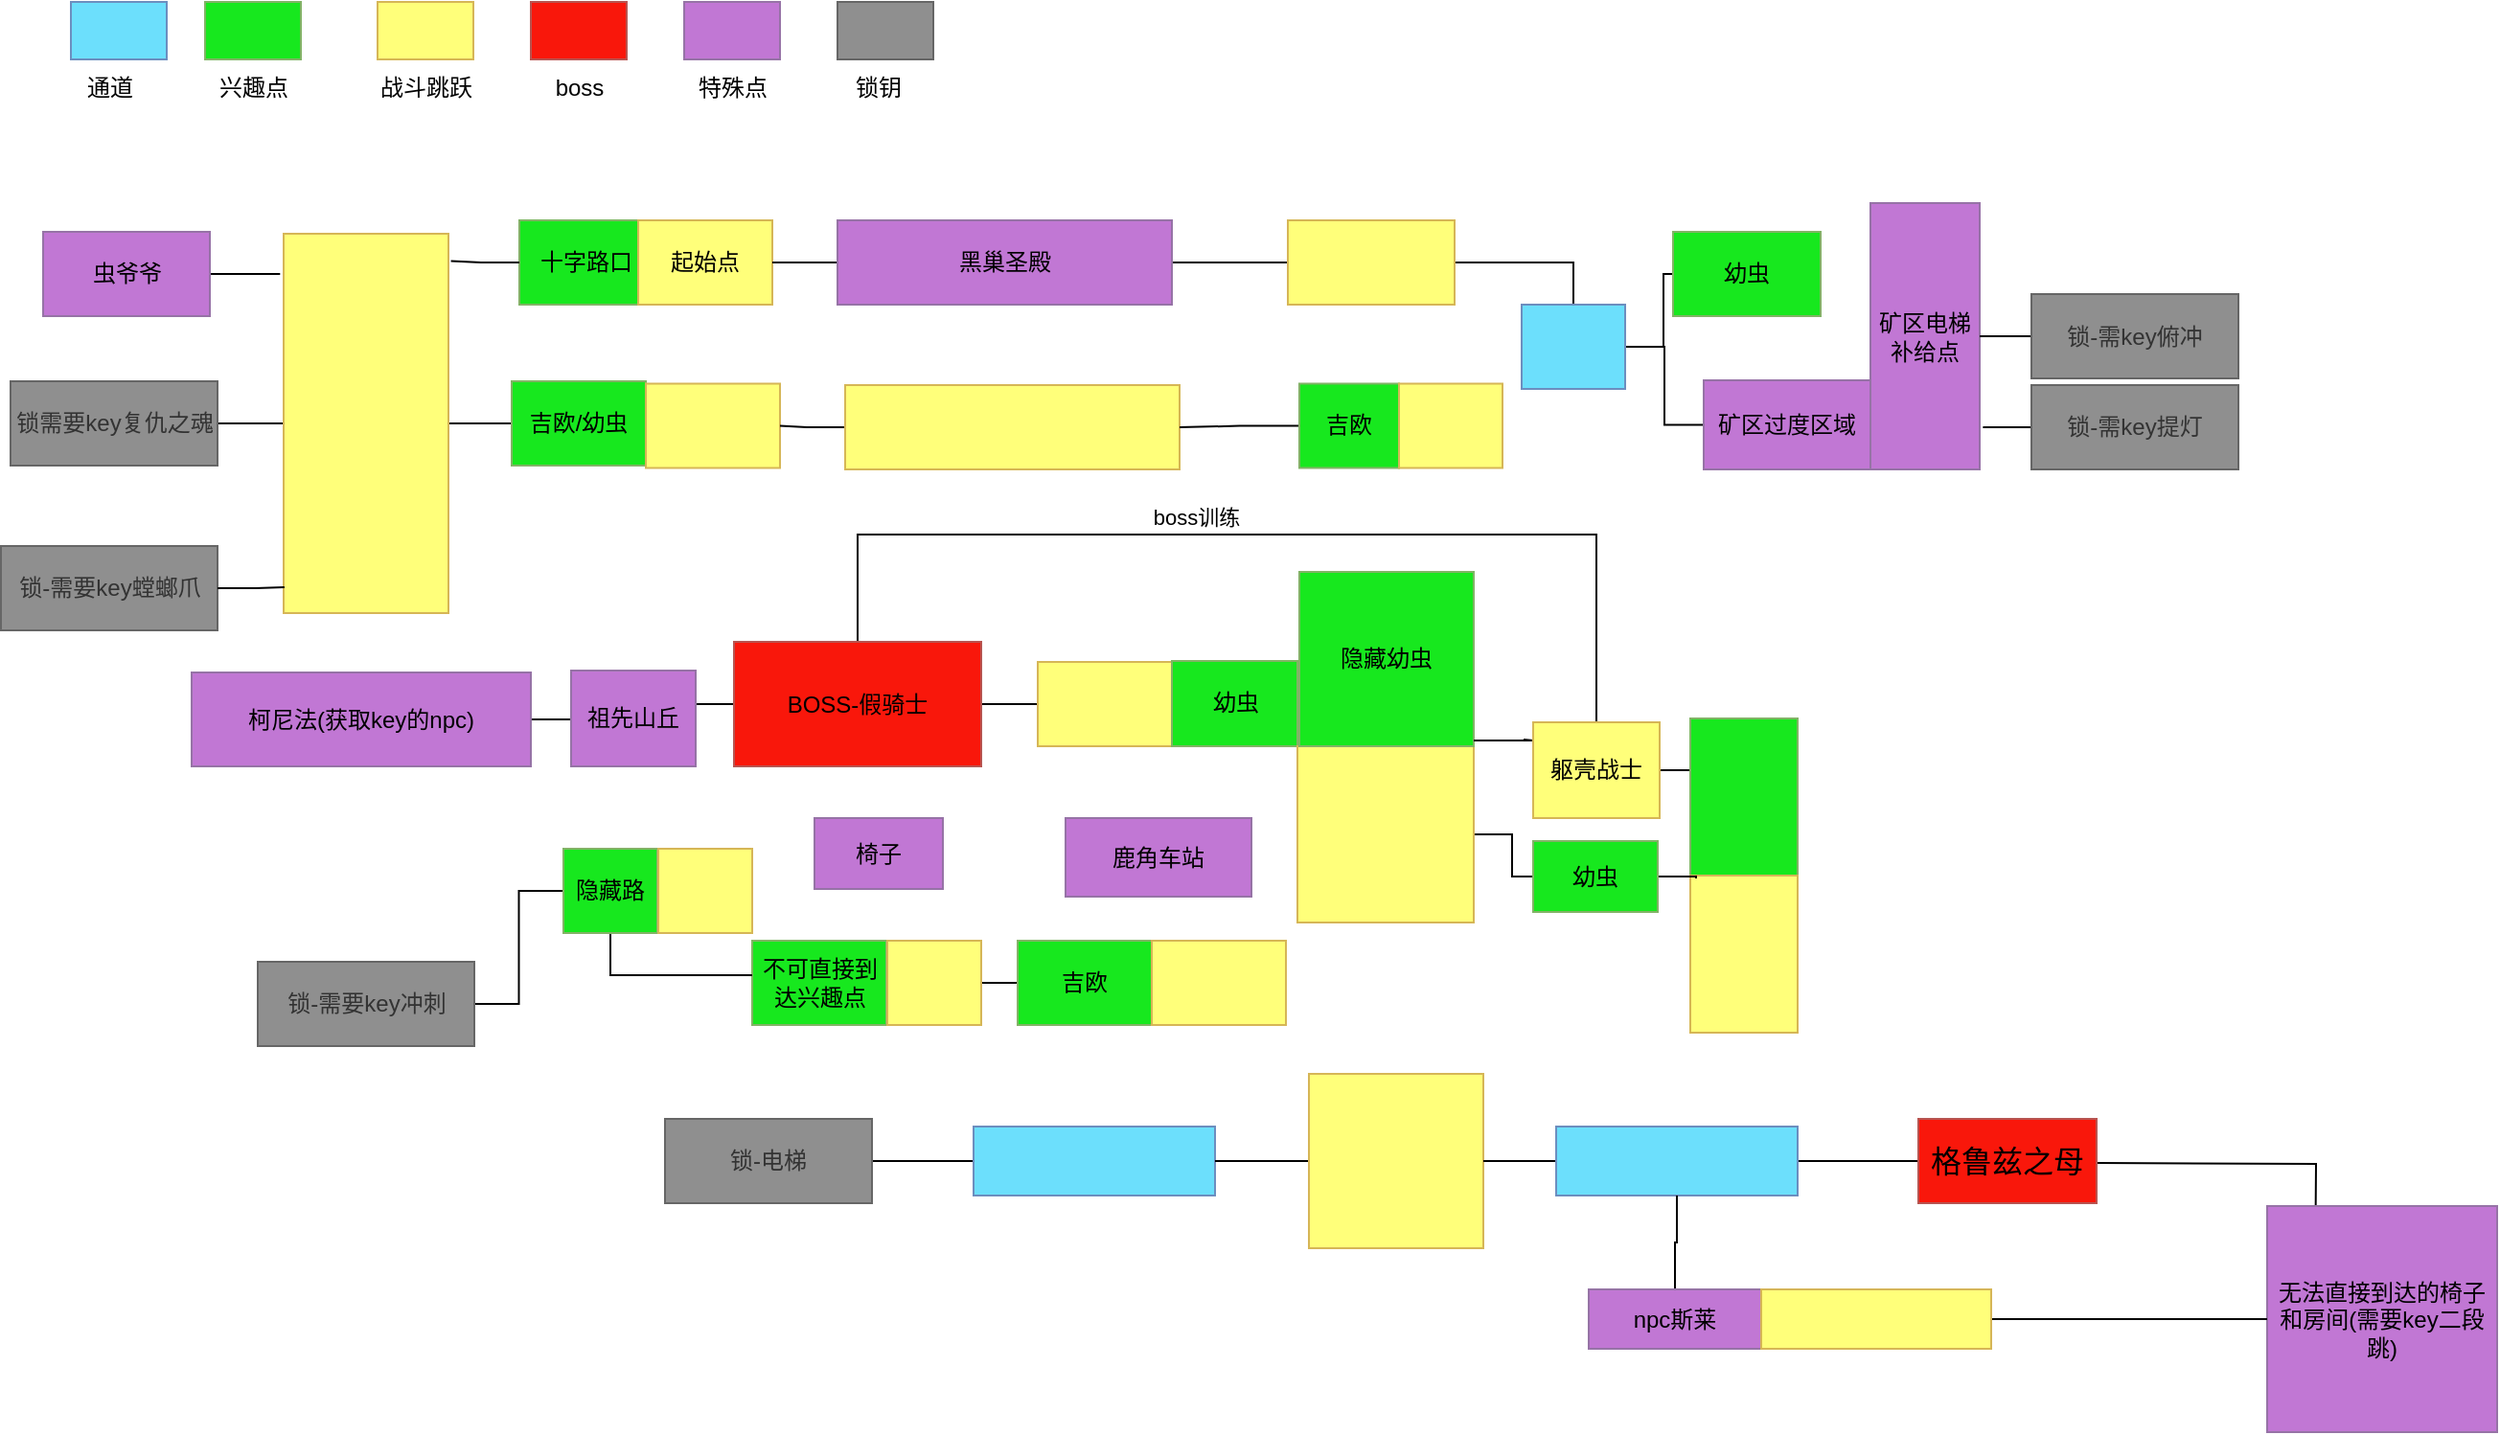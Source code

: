 <mxfile version="24.5.3" type="device">
  <diagram name="第 1 页" id="XqdTn-BS1oZzw3xToPve">
    <mxGraphModel dx="1750" dy="1048" grid="0" gridSize="10" guides="1" tooltips="1" connect="1" arrows="1" fold="1" page="0" pageScale="1" pageWidth="827" pageHeight="1169" math="0" shadow="0">
      <root>
        <mxCell id="0" />
        <mxCell id="1" parent="0" />
        <mxCell id="wIroXeuuvphgeR8rDGmP-1" value="" style="rounded=0;whiteSpace=wrap;html=1;fillColor=#6CDFFC;strokeColor=#6c8ebf;" parent="1" vertex="1">
          <mxGeometry x="60" y="100" width="50" height="30" as="geometry" />
        </mxCell>
        <mxCell id="wIroXeuuvphgeR8rDGmP-2" value="" style="rounded=0;whiteSpace=wrap;html=1;fillColor=#17E81E;strokeColor=#82b366;align=center;verticalAlign=middle;fontFamily=Helvetica;fontSize=12;fontColor=default;" parent="1" vertex="1">
          <mxGeometry x="130" y="100" width="50" height="30" as="geometry" />
        </mxCell>
        <mxCell id="wIroXeuuvphgeR8rDGmP-3" value="" style="rounded=0;whiteSpace=wrap;html=1;fillColor=#FFFF7A;strokeColor=#d6b656;" parent="1" vertex="1">
          <mxGeometry x="220" y="100" width="50" height="30" as="geometry" />
        </mxCell>
        <mxCell id="wIroXeuuvphgeR8rDGmP-6" value="" style="rounded=0;whiteSpace=wrap;html=1;fillColor=#f9170b;strokeColor=#b85450;" parent="1" vertex="1">
          <mxGeometry x="300" y="100" width="50" height="30" as="geometry" />
        </mxCell>
        <mxCell id="wIroXeuuvphgeR8rDGmP-7" value="" style="rounded=0;whiteSpace=wrap;html=1;fillColor=#C177D4;strokeColor=#9673a6;" parent="1" vertex="1">
          <mxGeometry x="380" y="100" width="50" height="30" as="geometry" />
        </mxCell>
        <mxCell id="wIroXeuuvphgeR8rDGmP-11" value="通道" style="text;html=1;align=center;verticalAlign=middle;resizable=0;points=[];autosize=1;strokeColor=none;fillColor=none;" parent="1" vertex="1">
          <mxGeometry x="60" y="130" width="40" height="30" as="geometry" />
        </mxCell>
        <mxCell id="wIroXeuuvphgeR8rDGmP-12" value="兴趣点" style="text;html=1;align=center;verticalAlign=middle;resizable=0;points=[];autosize=1;strokeColor=none;fillColor=none;" parent="1" vertex="1">
          <mxGeometry x="130" y="130" width="50" height="30" as="geometry" />
        </mxCell>
        <mxCell id="wIroXeuuvphgeR8rDGmP-21" value="战斗跳跃" style="text;html=1;align=center;verticalAlign=middle;resizable=0;points=[];autosize=1;strokeColor=none;fillColor=none;" parent="1" vertex="1">
          <mxGeometry x="210" y="130" width="70" height="30" as="geometry" />
        </mxCell>
        <mxCell id="wIroXeuuvphgeR8rDGmP-22" value="boss" style="text;html=1;align=center;verticalAlign=middle;resizable=0;points=[];autosize=1;strokeColor=none;fillColor=none;" parent="1" vertex="1">
          <mxGeometry x="305" y="130" width="40" height="30" as="geometry" />
        </mxCell>
        <mxCell id="wIroXeuuvphgeR8rDGmP-23" value="特殊点" style="text;html=1;align=center;verticalAlign=middle;resizable=0;points=[];autosize=1;strokeColor=none;fillColor=none;" parent="1" vertex="1">
          <mxGeometry x="380" y="130" width="50" height="30" as="geometry" />
        </mxCell>
        <mxCell id="wIroXeuuvphgeR8rDGmP-97" style="edgeStyle=orthogonalEdgeStyle;rounded=0;orthogonalLoop=1;jettySize=auto;html=1;endArrow=none;endFill=0;" parent="1" source="wIroXeuuvphgeR8rDGmP-24" edge="1">
          <mxGeometry relative="1" as="geometry">
            <mxPoint x="169.143" y="242" as="targetPoint" />
          </mxGeometry>
        </mxCell>
        <mxCell id="wIroXeuuvphgeR8rDGmP-24" value="虫爷爷" style="rounded=0;whiteSpace=wrap;html=1;strokeColor=#9673a6;align=center;verticalAlign=middle;fontFamily=Helvetica;fontSize=12;fontColor=default;fillColor=#C177D4;" parent="1" vertex="1">
          <mxGeometry x="45.5" y="220" width="87" height="44" as="geometry" />
        </mxCell>
        <mxCell id="wIroXeuuvphgeR8rDGmP-106" value="" style="edgeStyle=orthogonalEdgeStyle;rounded=0;orthogonalLoop=1;jettySize=auto;html=1;strokeColor=default;align=center;verticalAlign=middle;fontFamily=Helvetica;fontSize=11;fontColor=default;labelBackgroundColor=default;endArrow=none;endFill=0;" parent="1" source="wIroXeuuvphgeR8rDGmP-25" target="wIroXeuuvphgeR8rDGmP-74" edge="1">
          <mxGeometry relative="1" as="geometry" />
        </mxCell>
        <mxCell id="wIroXeuuvphgeR8rDGmP-25" value="锁需要key复仇之魂" style="rounded=0;whiteSpace=wrap;html=1;strokeColor=#666666;align=center;verticalAlign=middle;fontFamily=Helvetica;fontSize=12;fontColor=#333333;fillColor=#8F8F8F;" parent="1" vertex="1">
          <mxGeometry x="28.5" y="298" width="108" height="44" as="geometry" />
        </mxCell>
        <mxCell id="wIroXeuuvphgeR8rDGmP-26" value="锁-需要key螳螂爪" style="rounded=0;whiteSpace=wrap;html=1;strokeColor=#666666;align=center;verticalAlign=middle;fontFamily=Helvetica;fontSize=12;fontColor=#333333;fillColor=#8F8F8F;" parent="1" vertex="1">
          <mxGeometry x="23.5" y="384" width="113" height="44" as="geometry" />
        </mxCell>
        <mxCell id="wIroXeuuvphgeR8rDGmP-30" value="十字路口" style="rounded=0;whiteSpace=wrap;html=1;strokeColor=#82b366;align=center;verticalAlign=middle;fontFamily=Helvetica;fontSize=12;fontColor=default;fillColor=#17E81E;" parent="1" vertex="1">
          <mxGeometry x="294" y="214" width="70" height="44" as="geometry" />
        </mxCell>
        <mxCell id="wIroXeuuvphgeR8rDGmP-31" value="起始点" style="rounded=0;whiteSpace=wrap;html=1;strokeColor=#d6b656;align=center;verticalAlign=middle;fontFamily=Helvetica;fontSize=12;fontColor=default;fillColor=#FFFF7A;" parent="1" vertex="1">
          <mxGeometry x="356" y="214" width="70" height="44" as="geometry" />
        </mxCell>
        <mxCell id="wIroXeuuvphgeR8rDGmP-109" value="" style="edgeStyle=orthogonalEdgeStyle;rounded=0;orthogonalLoop=1;jettySize=auto;html=1;strokeColor=default;align=center;verticalAlign=middle;fontFamily=Helvetica;fontSize=11;fontColor=default;labelBackgroundColor=default;endArrow=none;endFill=0;" parent="1" source="wIroXeuuvphgeR8rDGmP-32" target="wIroXeuuvphgeR8rDGmP-74" edge="1">
          <mxGeometry relative="1" as="geometry" />
        </mxCell>
        <mxCell id="wIroXeuuvphgeR8rDGmP-32" value="吉欧/幼虫" style="rounded=0;whiteSpace=wrap;html=1;strokeColor=#82b366;align=center;verticalAlign=middle;fontFamily=Helvetica;fontSize=12;fontColor=default;fillColor=#17E81E;" parent="1" vertex="1">
          <mxGeometry x="290" y="298" width="70" height="44" as="geometry" />
        </mxCell>
        <mxCell id="wIroXeuuvphgeR8rDGmP-33" value="" style="rounded=0;whiteSpace=wrap;html=1;strokeColor=#d6b656;align=center;verticalAlign=middle;fontFamily=Helvetica;fontSize=12;fontColor=default;fillColor=#FFFF7A;" parent="1" vertex="1">
          <mxGeometry x="360" y="299.25" width="70" height="44" as="geometry" />
        </mxCell>
        <mxCell id="wIroXeuuvphgeR8rDGmP-34" value="不可直接到达兴趣点" style="rounded=0;whiteSpace=wrap;html=1;strokeColor=#82b366;align=center;verticalAlign=middle;fontFamily=Helvetica;fontSize=12;fontColor=default;fillColor=#17E81E;" parent="1" vertex="1">
          <mxGeometry x="415.5" y="590" width="70" height="44" as="geometry" />
        </mxCell>
        <mxCell id="wIroXeuuvphgeR8rDGmP-116" value="" style="edgeStyle=orthogonalEdgeStyle;rounded=0;orthogonalLoop=1;jettySize=auto;html=1;strokeColor=default;align=center;verticalAlign=middle;fontFamily=Helvetica;fontSize=11;fontColor=default;labelBackgroundColor=default;endArrow=none;endFill=0;" parent="1" source="wIroXeuuvphgeR8rDGmP-35" target="wIroXeuuvphgeR8rDGmP-37" edge="1">
          <mxGeometry relative="1" as="geometry" />
        </mxCell>
        <mxCell id="wIroXeuuvphgeR8rDGmP-35" value="" style="rounded=0;whiteSpace=wrap;html=1;strokeColor=#d6b656;align=center;verticalAlign=middle;fontFamily=Helvetica;fontSize=12;fontColor=default;fillColor=#FFFF7A;" parent="1" vertex="1">
          <mxGeometry x="486" y="590" width="49" height="44" as="geometry" />
        </mxCell>
        <mxCell id="wIroXeuuvphgeR8rDGmP-36" value="吉欧" style="rounded=0;whiteSpace=wrap;html=1;strokeColor=#82b366;align=center;verticalAlign=middle;fontFamily=Helvetica;fontSize=12;fontColor=default;fillColor=#17E81E;" parent="1" vertex="1">
          <mxGeometry x="554" y="590" width="70" height="44" as="geometry" />
        </mxCell>
        <mxCell id="wIroXeuuvphgeR8rDGmP-37" value="" style="rounded=0;whiteSpace=wrap;html=1;strokeColor=#d6b656;align=center;verticalAlign=middle;fontFamily=Helvetica;fontSize=12;fontColor=default;fillColor=#FFFF7A;" parent="1" vertex="1">
          <mxGeometry x="624" y="590" width="70" height="44" as="geometry" />
        </mxCell>
        <mxCell id="wIroXeuuvphgeR8rDGmP-113" value="" style="edgeStyle=orthogonalEdgeStyle;rounded=0;orthogonalLoop=1;jettySize=auto;html=1;strokeColor=default;align=center;verticalAlign=middle;fontFamily=Helvetica;fontSize=11;fontColor=default;labelBackgroundColor=default;endArrow=none;endFill=0;" parent="1" source="wIroXeuuvphgeR8rDGmP-38" target="wIroXeuuvphgeR8rDGmP-55" edge="1">
          <mxGeometry relative="1" as="geometry" />
        </mxCell>
        <mxCell id="wIroXeuuvphgeR8rDGmP-38" value="" style="rounded=0;whiteSpace=wrap;html=1;strokeColor=#d6b656;align=center;verticalAlign=middle;fontFamily=Helvetica;fontSize=12;fontColor=default;fillColor=#FFFF7A;" parent="1" vertex="1">
          <mxGeometry x="564.5" y="444.5" width="70" height="44" as="geometry" />
        </mxCell>
        <mxCell id="wIroXeuuvphgeR8rDGmP-39" value="幼虫" style="rounded=0;whiteSpace=wrap;html=1;strokeColor=#82b366;align=center;verticalAlign=middle;fontFamily=Helvetica;fontSize=12;fontColor=default;fillColor=#17E81E;" parent="1" vertex="1">
          <mxGeometry x="634.5" y="444" width="65.5" height="44.5" as="geometry" />
        </mxCell>
        <mxCell id="wIroXeuuvphgeR8rDGmP-110" value="" style="edgeStyle=orthogonalEdgeStyle;rounded=0;orthogonalLoop=1;jettySize=auto;html=1;strokeColor=default;align=center;verticalAlign=middle;fontFamily=Helvetica;fontSize=11;fontColor=default;labelBackgroundColor=default;endArrow=none;endFill=0;" parent="1" source="wIroXeuuvphgeR8rDGmP-42" target="wIroXeuuvphgeR8rDGmP-33" edge="1">
          <mxGeometry relative="1" as="geometry" />
        </mxCell>
        <mxCell id="wIroXeuuvphgeR8rDGmP-42" value="" style="rounded=0;whiteSpace=wrap;html=1;strokeColor=#d6b656;align=center;verticalAlign=middle;fontFamily=Helvetica;fontSize=12;fontColor=default;fillColor=#FFFF7A;" parent="1" vertex="1">
          <mxGeometry x="464" y="300" width="174.5" height="44" as="geometry" />
        </mxCell>
        <mxCell id="wIroXeuuvphgeR8rDGmP-99" value="" style="edgeStyle=orthogonalEdgeStyle;rounded=0;orthogonalLoop=1;jettySize=auto;html=1;endArrow=none;endFill=0;" parent="1" source="wIroXeuuvphgeR8rDGmP-45" target="wIroXeuuvphgeR8rDGmP-31" edge="1">
          <mxGeometry relative="1" as="geometry" />
        </mxCell>
        <mxCell id="wIroXeuuvphgeR8rDGmP-100" value="" style="edgeStyle=orthogonalEdgeStyle;rounded=0;orthogonalLoop=1;jettySize=auto;html=1;endArrow=none;endFill=0;" parent="1" source="wIroXeuuvphgeR8rDGmP-45" target="wIroXeuuvphgeR8rDGmP-46" edge="1">
          <mxGeometry relative="1" as="geometry" />
        </mxCell>
        <mxCell id="wIroXeuuvphgeR8rDGmP-45" value="黑巢圣殿" style="rounded=0;whiteSpace=wrap;html=1;strokeColor=#9673a6;align=center;verticalAlign=middle;fontFamily=Helvetica;fontSize=12;fontColor=default;fillColor=#C177D4;" parent="1" vertex="1">
          <mxGeometry x="460" y="214" width="174.5" height="44" as="geometry" />
        </mxCell>
        <mxCell id="wIroXeuuvphgeR8rDGmP-141" style="edgeStyle=orthogonalEdgeStyle;rounded=0;orthogonalLoop=1;jettySize=auto;html=1;entryX=0.5;entryY=0;entryDx=0;entryDy=0;strokeColor=default;align=center;verticalAlign=middle;fontFamily=Helvetica;fontSize=11;fontColor=default;labelBackgroundColor=default;endArrow=none;endFill=0;" parent="1" source="wIroXeuuvphgeR8rDGmP-46" target="wIroXeuuvphgeR8rDGmP-47" edge="1">
          <mxGeometry relative="1" as="geometry" />
        </mxCell>
        <mxCell id="wIroXeuuvphgeR8rDGmP-46" value="" style="rounded=0;whiteSpace=wrap;html=1;strokeColor=#d6b656;align=center;verticalAlign=middle;fontFamily=Helvetica;fontSize=12;fontColor=default;fillColor=#FFFF7A;" parent="1" vertex="1">
          <mxGeometry x="695" y="214" width="87" height="44" as="geometry" />
        </mxCell>
        <mxCell id="wIroXeuuvphgeR8rDGmP-102" style="edgeStyle=orthogonalEdgeStyle;rounded=0;orthogonalLoop=1;jettySize=auto;html=1;entryX=0;entryY=0.5;entryDx=0;entryDy=0;strokeColor=default;align=center;verticalAlign=middle;fontFamily=Helvetica;fontSize=11;fontColor=default;labelBackgroundColor=default;endArrow=none;endFill=0;" parent="1" source="wIroXeuuvphgeR8rDGmP-47" target="wIroXeuuvphgeR8rDGmP-50" edge="1">
          <mxGeometry relative="1" as="geometry" />
        </mxCell>
        <mxCell id="wIroXeuuvphgeR8rDGmP-104" style="edgeStyle=orthogonalEdgeStyle;rounded=0;orthogonalLoop=1;jettySize=auto;html=1;strokeColor=default;align=center;verticalAlign=middle;fontFamily=Helvetica;fontSize=11;fontColor=default;labelBackgroundColor=default;endArrow=none;endFill=0;" parent="1" source="wIroXeuuvphgeR8rDGmP-47" target="wIroXeuuvphgeR8rDGmP-51" edge="1">
          <mxGeometry relative="1" as="geometry" />
        </mxCell>
        <mxCell id="wIroXeuuvphgeR8rDGmP-47" value="" style="rounded=0;whiteSpace=wrap;html=1;strokeColor=#6c8ebf;align=center;verticalAlign=middle;fontFamily=Helvetica;fontSize=12;fontColor=default;fillColor=#6CDFFC;" parent="1" vertex="1">
          <mxGeometry x="817" y="258" width="54" height="44" as="geometry" />
        </mxCell>
        <mxCell id="wIroXeuuvphgeR8rDGmP-111" value="" style="edgeStyle=orthogonalEdgeStyle;rounded=0;orthogonalLoop=1;jettySize=auto;html=1;strokeColor=default;align=center;verticalAlign=middle;fontFamily=Helvetica;fontSize=11;fontColor=default;labelBackgroundColor=default;endArrow=none;endFill=0;" parent="1" source="wIroXeuuvphgeR8rDGmP-48" target="wIroXeuuvphgeR8rDGmP-42" edge="1">
          <mxGeometry relative="1" as="geometry" />
        </mxCell>
        <mxCell id="wIroXeuuvphgeR8rDGmP-48" value="吉欧" style="rounded=0;whiteSpace=wrap;html=1;strokeColor=#82b366;align=center;verticalAlign=middle;fontFamily=Helvetica;fontSize=12;fontColor=default;fillColor=#17E81E;" parent="1" vertex="1">
          <mxGeometry x="701" y="299.25" width="52" height="44" as="geometry" />
        </mxCell>
        <mxCell id="wIroXeuuvphgeR8rDGmP-49" value="" style="rounded=0;whiteSpace=wrap;html=1;strokeColor=#d6b656;align=center;verticalAlign=middle;fontFamily=Helvetica;fontSize=12;fontColor=default;fillColor=#FFFF7A;" parent="1" vertex="1">
          <mxGeometry x="753" y="299.25" width="54" height="44" as="geometry" />
        </mxCell>
        <mxCell id="wIroXeuuvphgeR8rDGmP-50" value="幼虫" style="rounded=0;whiteSpace=wrap;html=1;strokeColor=#82b366;align=center;verticalAlign=middle;fontFamily=Helvetica;fontSize=12;fontColor=default;fillColor=#17E81E;" parent="1" vertex="1">
          <mxGeometry x="896" y="220" width="77" height="44" as="geometry" />
        </mxCell>
        <mxCell id="wIroXeuuvphgeR8rDGmP-51" value="矿区过度区域" style="rounded=0;whiteSpace=wrap;html=1;strokeColor=#9673a6;align=center;verticalAlign=middle;fontFamily=Helvetica;fontSize=12;fontColor=default;fillColor=#C177D4;" parent="1" vertex="1">
          <mxGeometry x="912" y="297.5" width="87" height="46.5" as="geometry" />
        </mxCell>
        <mxCell id="wIroXeuuvphgeR8rDGmP-52" value="矿区电梯补给点" style="rounded=0;whiteSpace=wrap;html=1;strokeColor=#9673a6;align=center;verticalAlign=middle;fontFamily=Helvetica;fontSize=12;fontColor=default;fillColor=#C177D4;" parent="1" vertex="1">
          <mxGeometry x="999" y="205" width="57" height="139" as="geometry" />
        </mxCell>
        <mxCell id="wIroXeuuvphgeR8rDGmP-112" value="" style="edgeStyle=orthogonalEdgeStyle;rounded=0;orthogonalLoop=1;jettySize=auto;html=1;strokeColor=default;align=center;verticalAlign=middle;fontFamily=Helvetica;fontSize=11;fontColor=default;labelBackgroundColor=default;endArrow=none;endFill=0;" parent="1" source="wIroXeuuvphgeR8rDGmP-53" target="wIroXeuuvphgeR8rDGmP-55" edge="1">
          <mxGeometry relative="1" as="geometry" />
        </mxCell>
        <mxCell id="wIroXeuuvphgeR8rDGmP-53" value="柯尼法(获取key的npc)" style="rounded=0;whiteSpace=wrap;html=1;strokeColor=#9673a6;align=center;verticalAlign=middle;fontFamily=Helvetica;fontSize=12;fontColor=default;fillColor=#C177D4;" parent="1" vertex="1">
          <mxGeometry x="123" y="450" width="177" height="49" as="geometry" />
        </mxCell>
        <mxCell id="wIroXeuuvphgeR8rDGmP-54" value="祖先山丘" style="rounded=0;whiteSpace=wrap;html=1;strokeColor=#9673a6;align=center;verticalAlign=middle;fontFamily=Helvetica;fontSize=12;fontColor=default;fillColor=#C177D4;" parent="1" vertex="1">
          <mxGeometry x="321" y="449" width="65" height="50" as="geometry" />
        </mxCell>
        <mxCell id="wIroXeuuvphgeR8rDGmP-139" style="edgeStyle=orthogonalEdgeStyle;rounded=0;orthogonalLoop=1;jettySize=auto;html=1;entryX=0.5;entryY=0;entryDx=0;entryDy=0;strokeColor=default;align=center;verticalAlign=middle;fontFamily=Helvetica;fontSize=11;fontColor=default;labelBackgroundColor=default;endArrow=none;endFill=0;" parent="1" source="wIroXeuuvphgeR8rDGmP-55" target="wIroXeuuvphgeR8rDGmP-62" edge="1">
          <mxGeometry relative="1" as="geometry">
            <Array as="points">
              <mxPoint x="471" y="378" />
              <mxPoint x="856" y="378" />
            </Array>
          </mxGeometry>
        </mxCell>
        <mxCell id="wIroXeuuvphgeR8rDGmP-55" value="BOSS-假骑士" style="rounded=0;whiteSpace=wrap;html=1;strokeColor=#b85450;align=center;verticalAlign=middle;fontFamily=Helvetica;fontSize=12;fontColor=default;fillColor=#f9170b;" parent="1" vertex="1">
          <mxGeometry x="406" y="434" width="129" height="65" as="geometry" />
        </mxCell>
        <mxCell id="wIroXeuuvphgeR8rDGmP-122" value="" style="edgeStyle=orthogonalEdgeStyle;rounded=0;orthogonalLoop=1;jettySize=auto;html=1;strokeColor=default;align=center;verticalAlign=middle;fontFamily=Helvetica;fontSize=11;fontColor=default;labelBackgroundColor=default;endArrow=none;endFill=0;" parent="1" source="wIroXeuuvphgeR8rDGmP-56" target="wIroXeuuvphgeR8rDGmP-121" edge="1">
          <mxGeometry relative="1" as="geometry" />
        </mxCell>
        <mxCell id="wIroXeuuvphgeR8rDGmP-56" value="" style="rounded=0;whiteSpace=wrap;html=1;strokeColor=#6c8ebf;align=center;verticalAlign=middle;fontFamily=Helvetica;fontSize=12;fontColor=default;fillColor=#6CDFFC;" parent="1" vertex="1">
          <mxGeometry x="531" y="687" width="126" height="36" as="geometry" />
        </mxCell>
        <mxCell id="wIroXeuuvphgeR8rDGmP-119" value="" style="edgeStyle=orthogonalEdgeStyle;rounded=0;orthogonalLoop=1;jettySize=auto;html=1;strokeColor=default;align=center;verticalAlign=middle;fontFamily=Helvetica;fontSize=11;fontColor=default;labelBackgroundColor=default;endArrow=none;endFill=0;" parent="1" source="wIroXeuuvphgeR8rDGmP-57" target="wIroXeuuvphgeR8rDGmP-56" edge="1">
          <mxGeometry relative="1" as="geometry" />
        </mxCell>
        <mxCell id="wIroXeuuvphgeR8rDGmP-57" value="" style="whiteSpace=wrap;html=1;aspect=fixed;rounded=0;strokeColor=#d6b656;align=center;verticalAlign=middle;fontFamily=Helvetica;fontSize=12;fontColor=default;fillColor=#FFFF7A;" parent="1" vertex="1">
          <mxGeometry x="706" y="659.5" width="91" height="91" as="geometry" />
        </mxCell>
        <mxCell id="wIroXeuuvphgeR8rDGmP-131" value="" style="edgeStyle=orthogonalEdgeStyle;rounded=0;orthogonalLoop=1;jettySize=auto;html=1;strokeColor=default;align=center;verticalAlign=middle;fontFamily=Helvetica;fontSize=11;fontColor=default;labelBackgroundColor=default;endArrow=none;endFill=0;" parent="1" source="wIroXeuuvphgeR8rDGmP-58" target="wIroXeuuvphgeR8rDGmP-65" edge="1">
          <mxGeometry relative="1" as="geometry" />
        </mxCell>
        <mxCell id="wIroXeuuvphgeR8rDGmP-58" value="" style="whiteSpace=wrap;html=1;aspect=fixed;rounded=0;strokeColor=#d6b656;align=center;verticalAlign=middle;fontFamily=Helvetica;fontSize=12;fontColor=default;fillColor=#FFFF7A;" parent="1" vertex="1">
          <mxGeometry x="700" y="488.5" width="92" height="92" as="geometry" />
        </mxCell>
        <mxCell id="wIroXeuuvphgeR8rDGmP-61" value="隐藏幼虫" style="whiteSpace=wrap;html=1;aspect=fixed;rounded=0;strokeColor=#82b366;align=center;verticalAlign=middle;fontFamily=Helvetica;fontSize=12;fontColor=default;fillColor=#17E81E;" parent="1" vertex="1">
          <mxGeometry x="701" y="397.5" width="91" height="91" as="geometry" />
        </mxCell>
        <mxCell id="wIroXeuuvphgeR8rDGmP-129" value="" style="edgeStyle=orthogonalEdgeStyle;rounded=0;orthogonalLoop=1;jettySize=auto;html=1;strokeColor=default;align=center;verticalAlign=middle;fontFamily=Helvetica;fontSize=11;fontColor=default;labelBackgroundColor=default;endArrow=none;endFill=0;" parent="1" source="wIroXeuuvphgeR8rDGmP-62" target="wIroXeuuvphgeR8rDGmP-63" edge="1">
          <mxGeometry relative="1" as="geometry" />
        </mxCell>
        <mxCell id="wIroXeuuvphgeR8rDGmP-132" value="" style="edgeStyle=orthogonalEdgeStyle;rounded=0;orthogonalLoop=1;jettySize=auto;html=1;strokeColor=default;align=center;verticalAlign=middle;fontFamily=Helvetica;fontSize=11;fontColor=default;labelBackgroundColor=default;endArrow=none;endFill=0;" parent="1" edge="1">
          <mxGeometry relative="1" as="geometry">
            <mxPoint x="792" y="485.5" as="sourcePoint" />
            <mxPoint x="818" y="485" as="targetPoint" />
            <Array as="points">
              <mxPoint x="823" y="485" />
              <mxPoint x="880" y="485" />
            </Array>
          </mxGeometry>
        </mxCell>
        <mxCell id="wIroXeuuvphgeR8rDGmP-62" value="躯壳战士" style="rounded=0;whiteSpace=wrap;html=1;strokeColor=#d6b656;align=center;verticalAlign=middle;fontFamily=Helvetica;fontSize=12;fontColor=default;fillColor=#FFFF7A;" parent="1" vertex="1">
          <mxGeometry x="823" y="476" width="66" height="50" as="geometry" />
        </mxCell>
        <mxCell id="wIroXeuuvphgeR8rDGmP-63" value="" style="rounded=0;whiteSpace=wrap;html=1;strokeColor=#82b366;align=center;verticalAlign=middle;fontFamily=Helvetica;fontSize=12;fontColor=default;fillColor=#17E81E;" parent="1" vertex="1">
          <mxGeometry x="905" y="474" width="56" height="82" as="geometry" />
        </mxCell>
        <mxCell id="wIroXeuuvphgeR8rDGmP-64" value="" style="rounded=0;whiteSpace=wrap;html=1;strokeColor=#d6b656;align=center;verticalAlign=middle;fontFamily=Helvetica;fontSize=12;fontColor=default;fillColor=#FFFF7A;" parent="1" vertex="1">
          <mxGeometry x="905" y="556" width="56" height="82" as="geometry" />
        </mxCell>
        <mxCell id="wIroXeuuvphgeR8rDGmP-130" value="" style="edgeStyle=orthogonalEdgeStyle;rounded=0;orthogonalLoop=1;jettySize=auto;html=1;strokeColor=default;align=center;verticalAlign=middle;fontFamily=Helvetica;fontSize=11;fontColor=default;labelBackgroundColor=default;endArrow=none;endFill=0;" parent="1" source="wIroXeuuvphgeR8rDGmP-65" edge="1">
          <mxGeometry relative="1" as="geometry">
            <mxPoint x="908" y="557" as="targetPoint" />
          </mxGeometry>
        </mxCell>
        <mxCell id="wIroXeuuvphgeR8rDGmP-65" value="幼虫" style="rounded=0;whiteSpace=wrap;html=1;strokeColor=#82b366;align=center;verticalAlign=middle;fontFamily=Helvetica;fontSize=12;fontColor=default;fillColor=#17E81E;" parent="1" vertex="1">
          <mxGeometry x="823" y="538" width="65" height="37" as="geometry" />
        </mxCell>
        <mxCell id="wIroXeuuvphgeR8rDGmP-114" style="edgeStyle=orthogonalEdgeStyle;rounded=0;orthogonalLoop=1;jettySize=auto;html=1;entryX=1;entryY=0.5;entryDx=0;entryDy=0;strokeColor=default;align=center;verticalAlign=middle;fontFamily=Helvetica;fontSize=11;fontColor=default;labelBackgroundColor=default;endArrow=none;endFill=0;" parent="1" source="wIroXeuuvphgeR8rDGmP-68" target="wIroXeuuvphgeR8rDGmP-86" edge="1">
          <mxGeometry relative="1" as="geometry" />
        </mxCell>
        <mxCell id="wIroXeuuvphgeR8rDGmP-115" style="edgeStyle=orthogonalEdgeStyle;rounded=0;orthogonalLoop=1;jettySize=auto;html=1;strokeColor=default;align=center;verticalAlign=middle;fontFamily=Helvetica;fontSize=11;fontColor=default;labelBackgroundColor=default;endArrow=none;endFill=0;" parent="1" source="wIroXeuuvphgeR8rDGmP-68" target="wIroXeuuvphgeR8rDGmP-34" edge="1">
          <mxGeometry relative="1" as="geometry">
            <Array as="points">
              <mxPoint x="341" y="608" />
            </Array>
          </mxGeometry>
        </mxCell>
        <mxCell id="wIroXeuuvphgeR8rDGmP-68" value="隐藏路" style="rounded=0;whiteSpace=wrap;html=1;strokeColor=#82b366;align=center;verticalAlign=middle;fontFamily=Helvetica;fontSize=12;fontColor=default;fillColor=#17E81E;" parent="1" vertex="1">
          <mxGeometry x="317" y="542" width="49" height="44" as="geometry" />
        </mxCell>
        <mxCell id="wIroXeuuvphgeR8rDGmP-69" value="" style="rounded=0;whiteSpace=wrap;html=1;strokeColor=#d6b656;align=center;verticalAlign=middle;fontFamily=Helvetica;fontSize=12;fontColor=default;fillColor=#FFFF7A;" parent="1" vertex="1">
          <mxGeometry x="366.5" y="542" width="49" height="44" as="geometry" />
        </mxCell>
        <mxCell id="wIroXeuuvphgeR8rDGmP-70" value="" style="rounded=0;whiteSpace=wrap;html=1;fillColor=#8F8F8F;strokeColor=#666666;fontColor=#333333;" parent="1" vertex="1">
          <mxGeometry x="460" y="100" width="50" height="30" as="geometry" />
        </mxCell>
        <mxCell id="wIroXeuuvphgeR8rDGmP-72" value="鹿角车站" style="rounded=0;whiteSpace=wrap;html=1;strokeColor=#9673a6;align=center;verticalAlign=middle;fontFamily=Helvetica;fontSize=12;fontColor=default;fillColor=#C177D4;" parent="1" vertex="1">
          <mxGeometry x="579" y="526" width="97" height="41" as="geometry" />
        </mxCell>
        <mxCell id="wIroXeuuvphgeR8rDGmP-73" value="椅子" style="rounded=0;whiteSpace=wrap;html=1;strokeColor=#9673a6;align=center;verticalAlign=middle;fontFamily=Helvetica;fontSize=12;fontColor=default;fillColor=#C177D4;" parent="1" vertex="1">
          <mxGeometry x="448" y="526" width="67" height="37" as="geometry" />
        </mxCell>
        <mxCell id="wIroXeuuvphgeR8rDGmP-74" value="" style="rounded=0;whiteSpace=wrap;html=1;strokeColor=#d6b656;align=center;verticalAlign=middle;fontFamily=Helvetica;fontSize=12;fontColor=default;fillColor=#FFFF7A;" parent="1" vertex="1">
          <mxGeometry x="171" y="221" width="86" height="198" as="geometry" />
        </mxCell>
        <mxCell id="wIroXeuuvphgeR8rDGmP-137" value="" style="edgeStyle=orthogonalEdgeStyle;rounded=0;orthogonalLoop=1;jettySize=auto;html=1;strokeColor=default;align=center;verticalAlign=middle;fontFamily=Helvetica;fontSize=11;fontColor=default;labelBackgroundColor=default;endArrow=none;endFill=0;" parent="1" source="wIroXeuuvphgeR8rDGmP-81" target="wIroXeuuvphgeR8rDGmP-52" edge="1">
          <mxGeometry relative="1" as="geometry" />
        </mxCell>
        <mxCell id="wIroXeuuvphgeR8rDGmP-81" value="锁-需key俯冲" style="rounded=0;whiteSpace=wrap;html=1;strokeColor=#666666;align=center;verticalAlign=middle;fontFamily=Helvetica;fontSize=12;fontColor=#333333;fillColor=#8F8F8F;" parent="1" vertex="1">
          <mxGeometry x="1083" y="252.5" width="108" height="44" as="geometry" />
        </mxCell>
        <mxCell id="wIroXeuuvphgeR8rDGmP-135" style="edgeStyle=orthogonalEdgeStyle;rounded=0;orthogonalLoop=1;jettySize=auto;html=1;strokeColor=default;align=center;verticalAlign=middle;fontFamily=Helvetica;fontSize=11;fontColor=default;labelBackgroundColor=default;endArrow=none;endFill=0;" parent="1" source="wIroXeuuvphgeR8rDGmP-82" edge="1">
          <mxGeometry relative="1" as="geometry">
            <mxPoint x="1057.706" y="322.0" as="targetPoint" />
          </mxGeometry>
        </mxCell>
        <mxCell id="wIroXeuuvphgeR8rDGmP-82" value="锁-需key提灯" style="rounded=0;whiteSpace=wrap;html=1;strokeColor=#666666;align=center;verticalAlign=middle;fontFamily=Helvetica;fontSize=12;fontColor=#333333;fillColor=#8F8F8F;" parent="1" vertex="1">
          <mxGeometry x="1083" y="300" width="108" height="44" as="geometry" />
        </mxCell>
        <mxCell id="wIroXeuuvphgeR8rDGmP-117" value="" style="edgeStyle=orthogonalEdgeStyle;rounded=0;orthogonalLoop=1;jettySize=auto;html=1;strokeColor=default;align=center;verticalAlign=middle;fontFamily=Helvetica;fontSize=11;fontColor=default;labelBackgroundColor=default;endArrow=none;endFill=0;" parent="1" source="wIroXeuuvphgeR8rDGmP-83" target="wIroXeuuvphgeR8rDGmP-84" edge="1">
          <mxGeometry relative="1" as="geometry" />
        </mxCell>
        <mxCell id="wIroXeuuvphgeR8rDGmP-118" value="" style="edgeStyle=orthogonalEdgeStyle;rounded=0;orthogonalLoop=1;jettySize=auto;html=1;strokeColor=default;align=center;verticalAlign=middle;fontFamily=Helvetica;fontSize=11;fontColor=default;labelBackgroundColor=default;endArrow=none;endFill=0;" parent="1" source="wIroXeuuvphgeR8rDGmP-83" target="wIroXeuuvphgeR8rDGmP-57" edge="1">
          <mxGeometry relative="1" as="geometry" />
        </mxCell>
        <mxCell id="wIroXeuuvphgeR8rDGmP-83" value="" style="rounded=0;whiteSpace=wrap;html=1;strokeColor=#6c8ebf;align=center;verticalAlign=middle;fontFamily=Helvetica;fontSize=12;fontColor=default;fillColor=#6CDFFC;" parent="1" vertex="1">
          <mxGeometry x="835" y="687" width="126" height="36" as="geometry" />
        </mxCell>
        <mxCell id="wIroXeuuvphgeR8rDGmP-126" value="" style="edgeStyle=orthogonalEdgeStyle;rounded=0;orthogonalLoop=1;jettySize=auto;html=1;strokeColor=default;align=center;verticalAlign=middle;fontFamily=Helvetica;fontSize=11;fontColor=default;labelBackgroundColor=default;endArrow=none;endFill=0;" parent="1" edge="1">
          <mxGeometry relative="1" as="geometry">
            <mxPoint x="1117.0" y="706.0" as="sourcePoint" />
            <mxPoint x="1231" y="772" as="targetPoint" />
          </mxGeometry>
        </mxCell>
        <mxCell id="wIroXeuuvphgeR8rDGmP-84" value="&lt;span style=&quot;font-size:12.0pt;mso-bidi-font-size:&lt;br/&gt;11.0pt;font-family:等线;mso-ascii-font-family:Calibri;mso-ascii-theme-font:minor-latin;&lt;br/&gt;mso-fareast-theme-font:minor-fareast;mso-hansi-font-family:Calibri;mso-hansi-theme-font:&lt;br/&gt;minor-latin;mso-bidi-font-family:&amp;quot;Times New Roman&amp;quot;;mso-bidi-theme-font:minor-bidi;&lt;br/&gt;mso-ansi-language:EN-US;mso-fareast-language:ZH-CN;mso-bidi-language:AR-SA&quot; lang=&quot;ZH-CN&quot;&gt;格鲁兹之母&lt;/span&gt;" style="rounded=0;whiteSpace=wrap;html=1;strokeColor=#b85450;align=center;verticalAlign=middle;fontFamily=Helvetica;fontSize=12;fontColor=default;fillColor=#f9170b;" parent="1" vertex="1">
          <mxGeometry x="1024" y="683" width="93" height="44" as="geometry" />
        </mxCell>
        <mxCell id="wIroXeuuvphgeR8rDGmP-86" value="锁-需要key冲刺" style="rounded=0;whiteSpace=wrap;html=1;strokeColor=#666666;align=center;verticalAlign=middle;fontFamily=Helvetica;fontSize=12;fontColor=#333333;fillColor=#8F8F8F;" parent="1" vertex="1">
          <mxGeometry x="157.5" y="601" width="113" height="44" as="geometry" />
        </mxCell>
        <mxCell id="wIroXeuuvphgeR8rDGmP-95" value="锁钥" style="text;html=1;align=center;verticalAlign=middle;resizable=0;points=[];autosize=1;strokeColor=none;fillColor=none;" parent="1" vertex="1">
          <mxGeometry x="460" y="132" width="42" height="26" as="geometry" />
        </mxCell>
        <mxCell id="wIroXeuuvphgeR8rDGmP-98" style="edgeStyle=orthogonalEdgeStyle;rounded=0;orthogonalLoop=1;jettySize=auto;html=1;entryX=1.015;entryY=0.072;entryDx=0;entryDy=0;entryPerimeter=0;endArrow=none;endFill=0;" parent="1" source="wIroXeuuvphgeR8rDGmP-30" target="wIroXeuuvphgeR8rDGmP-74" edge="1">
          <mxGeometry relative="1" as="geometry" />
        </mxCell>
        <mxCell id="wIroXeuuvphgeR8rDGmP-108" style="edgeStyle=orthogonalEdgeStyle;rounded=0;orthogonalLoop=1;jettySize=auto;html=1;entryX=0.005;entryY=0.932;entryDx=0;entryDy=0;entryPerimeter=0;strokeColor=default;align=center;verticalAlign=middle;fontFamily=Helvetica;fontSize=11;fontColor=default;labelBackgroundColor=default;endArrow=none;endFill=0;" parent="1" source="wIroXeuuvphgeR8rDGmP-26" target="wIroXeuuvphgeR8rDGmP-74" edge="1">
          <mxGeometry relative="1" as="geometry" />
        </mxCell>
        <mxCell id="wIroXeuuvphgeR8rDGmP-121" value="锁-电梯" style="rounded=0;whiteSpace=wrap;html=1;strokeColor=#666666;align=center;verticalAlign=middle;fontFamily=Helvetica;fontSize=12;fontColor=#333333;fillColor=#8F8F8F;" parent="1" vertex="1">
          <mxGeometry x="370" y="683" width="108" height="44" as="geometry" />
        </mxCell>
        <mxCell id="wIroXeuuvphgeR8rDGmP-124" value="" style="edgeStyle=orthogonalEdgeStyle;rounded=0;orthogonalLoop=1;jettySize=auto;html=1;strokeColor=default;align=center;verticalAlign=middle;fontFamily=Helvetica;fontSize=11;fontColor=default;labelBackgroundColor=default;endArrow=none;endFill=0;" parent="1" source="wIroXeuuvphgeR8rDGmP-123" target="wIroXeuuvphgeR8rDGmP-83" edge="1">
          <mxGeometry relative="1" as="geometry" />
        </mxCell>
        <mxCell id="wIroXeuuvphgeR8rDGmP-123" value="npc斯莱" style="rounded=0;whiteSpace=wrap;html=1;fontFamily=Helvetica;fontSize=12;fontColor=default;labelBackgroundColor=none;strokeColor=#9673a6;align=center;verticalAlign=middle;fillColor=#C177D4;" parent="1" vertex="1">
          <mxGeometry x="852" y="772" width="90" height="31" as="geometry" />
        </mxCell>
        <mxCell id="wIroXeuuvphgeR8rDGmP-125" value="无法直接到达的椅子和房间(需要key二段跳)" style="rounded=0;whiteSpace=wrap;html=1;fontFamily=Helvetica;fontSize=12;fontColor=default;labelBackgroundColor=none;strokeColor=#9673a6;align=center;verticalAlign=middle;fillColor=#C177D4;" parent="1" vertex="1">
          <mxGeometry x="1206" y="728.5" width="120" height="118" as="geometry" />
        </mxCell>
        <mxCell id="wIroXeuuvphgeR8rDGmP-128" style="edgeStyle=orthogonalEdgeStyle;rounded=0;orthogonalLoop=1;jettySize=auto;html=1;entryX=0;entryY=0.5;entryDx=0;entryDy=0;strokeColor=default;align=center;verticalAlign=middle;fontFamily=Helvetica;fontSize=11;fontColor=default;labelBackgroundColor=default;endArrow=none;endFill=0;" parent="1" source="wIroXeuuvphgeR8rDGmP-127" target="wIroXeuuvphgeR8rDGmP-125" edge="1">
          <mxGeometry relative="1" as="geometry" />
        </mxCell>
        <mxCell id="wIroXeuuvphgeR8rDGmP-127" value="" style="rounded=0;whiteSpace=wrap;html=1;fontFamily=Helvetica;fontSize=12;fontColor=default;labelBackgroundColor=default;strokeColor=#d6b656;align=center;verticalAlign=middle;fillColor=#FFFF7A;" parent="1" vertex="1">
          <mxGeometry x="942" y="772" width="120" height="31" as="geometry" />
        </mxCell>
        <mxCell id="wIroXeuuvphgeR8rDGmP-140" value="boss训练" style="text;html=1;align=center;verticalAlign=middle;resizable=0;points=[];autosize=1;strokeColor=none;fillColor=none;fontFamily=Helvetica;fontSize=11;fontColor=default;labelBackgroundColor=default;" parent="1" vertex="1">
          <mxGeometry x="615" y="356" width="63" height="25" as="geometry" />
        </mxCell>
      </root>
    </mxGraphModel>
  </diagram>
</mxfile>
